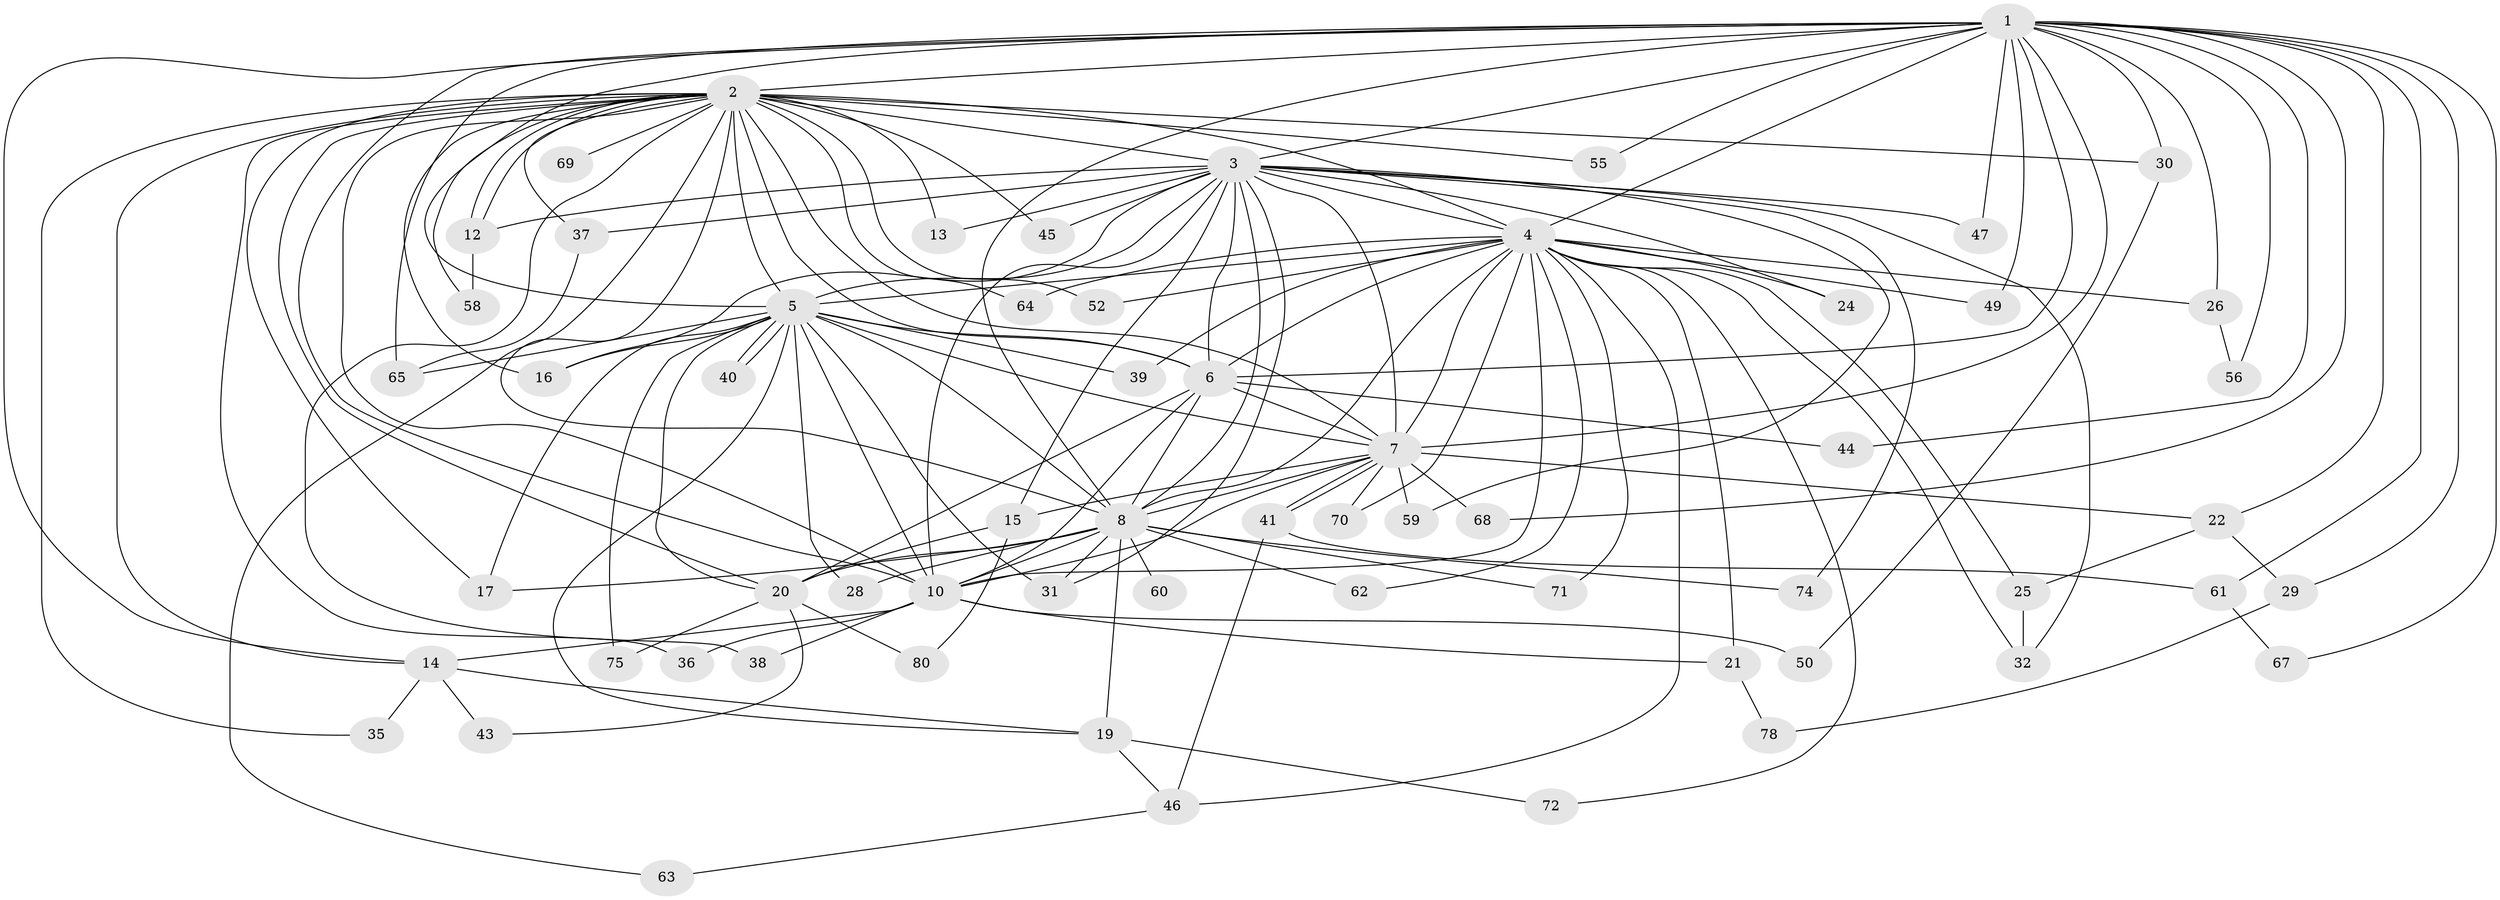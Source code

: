 // original degree distribution, {20: 0.024691358024691357, 21: 0.024691358024691357, 18: 0.012345679012345678, 24: 0.012345679012345678, 11: 0.012345679012345678, 16: 0.012345679012345678, 19: 0.012345679012345678, 15: 0.012345679012345678, 6: 0.037037037037037035, 4: 0.07407407407407407, 2: 0.5432098765432098, 3: 0.20987654320987653, 8: 0.012345679012345678}
// Generated by graph-tools (version 1.1) at 2025/11/02/27/25 16:11:02]
// undirected, 62 vertices, 152 edges
graph export_dot {
graph [start="1"]
  node [color=gray90,style=filled];
  1 [super="+27"];
  2 [super="+9"];
  3 [super="+11"];
  4 [super="+48"];
  5 [super="+76"];
  6 [super="+53"];
  7 [super="+34"];
  8 [super="+18"];
  10 [super="+33"];
  12 [super="+23"];
  13;
  14 [super="+42"];
  15 [super="+73"];
  16 [super="+66"];
  17 [super="+51"];
  19 [super="+57"];
  20 [super="+54"];
  21;
  22;
  24;
  25;
  26;
  28;
  29;
  30;
  31 [super="+77"];
  32 [super="+79"];
  35;
  36;
  37;
  38;
  39;
  40;
  41;
  43;
  44;
  45;
  46;
  47;
  49;
  50;
  52;
  55;
  56;
  58;
  59;
  60;
  61;
  62;
  63;
  64;
  65 [super="+81"];
  67;
  68;
  69;
  70;
  71;
  72;
  74;
  75;
  78;
  80;
  1 -- 2 [weight=2];
  1 -- 3;
  1 -- 4 [weight=2];
  1 -- 5;
  1 -- 6;
  1 -- 7;
  1 -- 8;
  1 -- 10;
  1 -- 14;
  1 -- 22;
  1 -- 26;
  1 -- 29;
  1 -- 30;
  1 -- 44;
  1 -- 47;
  1 -- 55;
  1 -- 56;
  1 -- 67;
  1 -- 65;
  1 -- 49;
  1 -- 68;
  1 -- 61;
  2 -- 3 [weight=3];
  2 -- 4 [weight=2];
  2 -- 5 [weight=3];
  2 -- 6 [weight=2];
  2 -- 7 [weight=2];
  2 -- 8 [weight=2];
  2 -- 10 [weight=2];
  2 -- 12;
  2 -- 12;
  2 -- 20;
  2 -- 30;
  2 -- 35;
  2 -- 37;
  2 -- 45;
  2 -- 55;
  2 -- 63;
  2 -- 69 [weight=2];
  2 -- 64;
  2 -- 13;
  2 -- 17;
  2 -- 36;
  2 -- 38;
  2 -- 52;
  2 -- 58;
  2 -- 16;
  2 -- 14;
  3 -- 4;
  3 -- 5;
  3 -- 6;
  3 -- 7;
  3 -- 8;
  3 -- 10;
  3 -- 13;
  3 -- 24;
  3 -- 32;
  3 -- 37;
  3 -- 45;
  3 -- 47;
  3 -- 59;
  3 -- 74;
  3 -- 16;
  3 -- 15;
  3 -- 31;
  3 -- 12;
  4 -- 5;
  4 -- 6;
  4 -- 7;
  4 -- 8;
  4 -- 10 [weight=2];
  4 -- 21;
  4 -- 24;
  4 -- 25;
  4 -- 26;
  4 -- 32;
  4 -- 39;
  4 -- 49;
  4 -- 52;
  4 -- 64;
  4 -- 70;
  4 -- 71;
  4 -- 72;
  4 -- 62;
  4 -- 46;
  5 -- 6;
  5 -- 7;
  5 -- 8;
  5 -- 10;
  5 -- 16;
  5 -- 17;
  5 -- 28;
  5 -- 39;
  5 -- 40;
  5 -- 40;
  5 -- 65;
  5 -- 75;
  5 -- 19;
  5 -- 31;
  5 -- 20;
  6 -- 7;
  6 -- 8;
  6 -- 10;
  6 -- 44;
  6 -- 20;
  7 -- 8 [weight=2];
  7 -- 10;
  7 -- 15;
  7 -- 22;
  7 -- 41;
  7 -- 41;
  7 -- 68;
  7 -- 70;
  7 -- 59;
  8 -- 10 [weight=2];
  8 -- 19;
  8 -- 20;
  8 -- 28;
  8 -- 31;
  8 -- 60 [weight=2];
  8 -- 62;
  8 -- 71;
  8 -- 74;
  8 -- 17;
  10 -- 14;
  10 -- 21;
  10 -- 36;
  10 -- 50;
  10 -- 38;
  12 -- 58;
  14 -- 19;
  14 -- 35;
  14 -- 43;
  15 -- 80;
  15 -- 20;
  19 -- 46;
  19 -- 72;
  20 -- 43;
  20 -- 75;
  20 -- 80;
  21 -- 78;
  22 -- 25;
  22 -- 29;
  25 -- 32;
  26 -- 56;
  29 -- 78;
  30 -- 50;
  37 -- 65;
  41 -- 46;
  41 -- 61;
  46 -- 63;
  61 -- 67;
}
